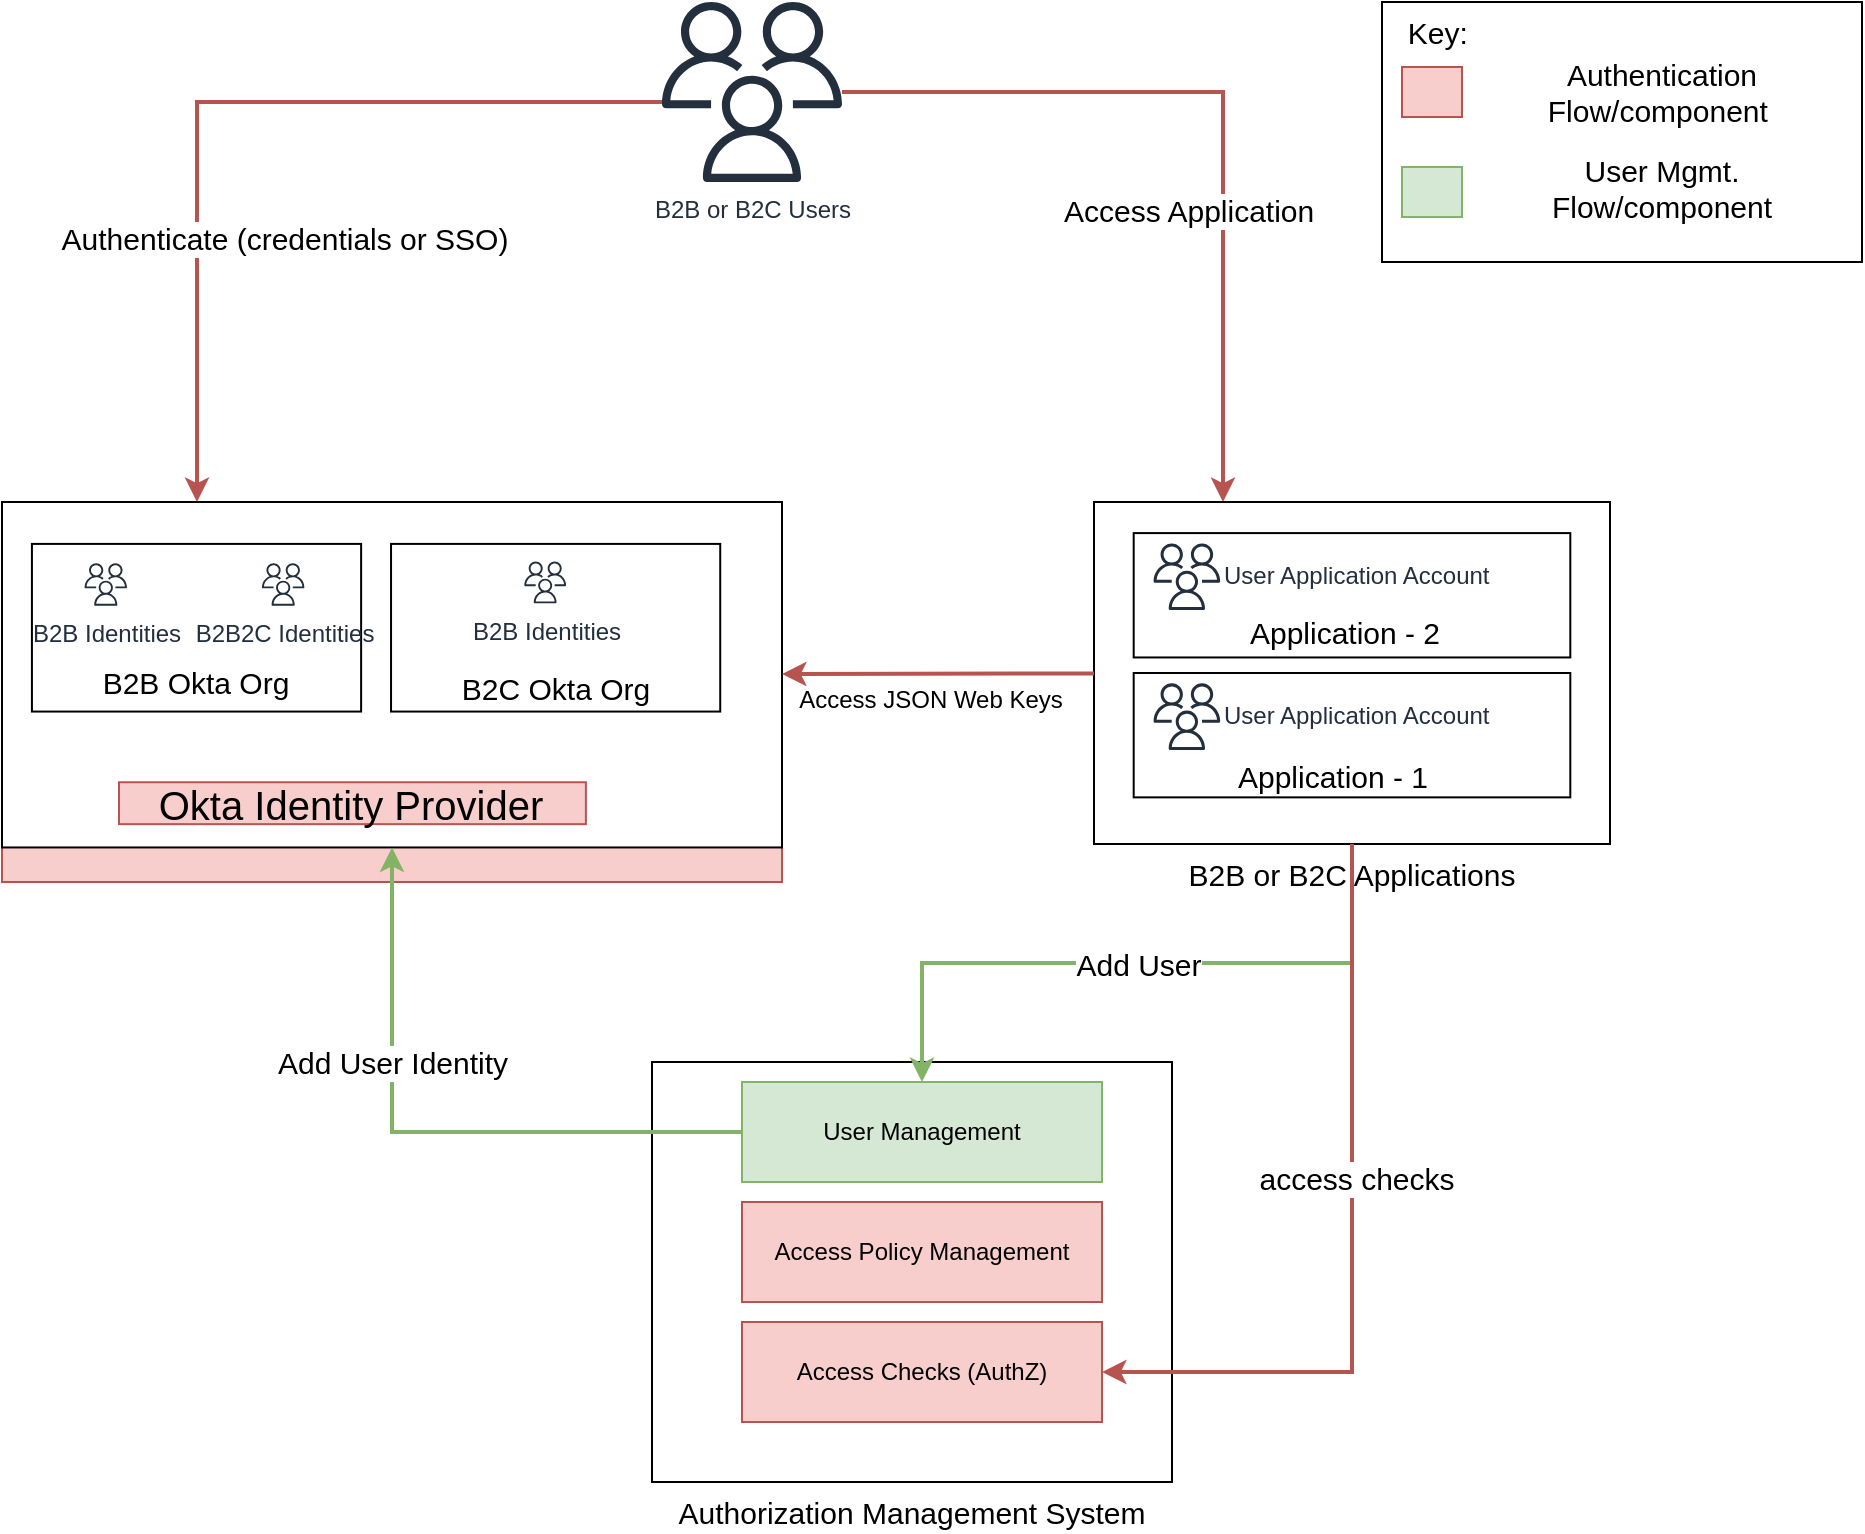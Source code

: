 <mxfile version="17.2.4" type="github">
  <diagram id="BS_AunBwUl3tJXPD3Mcs" name="Page-1">
    <mxGraphModel dx="2272" dy="737" grid="1" gridSize="10" guides="1" tooltips="1" connect="1" arrows="1" fold="1" page="1" pageScale="1" pageWidth="850" pageHeight="1100" math="0" shadow="0">
      <root>
        <mxCell id="0" />
        <mxCell id="1" parent="0" />
        <mxCell id="wGYtfCgb7JHefzf2lczv-38" value="&amp;nbsp;Access Application" style="edgeStyle=orthogonalEdgeStyle;rounded=0;orthogonalLoop=1;jettySize=auto;html=1;fontSize=15;entryX=0.25;entryY=0;entryDx=0;entryDy=0;fillColor=#f8cecc;strokeColor=#b85450;strokeWidth=2;" parent="1" source="wGYtfCgb7JHefzf2lczv-24" target="wGYtfCgb7JHefzf2lczv-43" edge="1">
          <mxGeometry x="0.254" y="-20" relative="1" as="geometry">
            <mxPoint x="30" y="140" as="targetPoint" />
            <mxPoint y="1" as="offset" />
          </mxGeometry>
        </mxCell>
        <mxCell id="wGYtfCgb7JHefzf2lczv-24" value="B2B or B2C Users" style="sketch=0;outlineConnect=0;fontColor=#232F3E;gradientColor=none;fillColor=#232F3D;strokeColor=none;dashed=0;verticalLabelPosition=bottom;verticalAlign=top;align=center;html=1;fontSize=12;fontStyle=0;aspect=fixed;pointerEvents=1;shape=mxgraph.aws4.users;" parent="1" vertex="1">
          <mxGeometry x="80" y="20" width="90" height="90" as="geometry" />
        </mxCell>
        <mxCell id="wGYtfCgb7JHefzf2lczv-55" value="" style="group;fillColor=#f8cecc;strokeColor=#b85450;" parent="1" vertex="1" connectable="0">
          <mxGeometry x="-250" y="270" width="390" height="190" as="geometry" />
        </mxCell>
        <mxCell id="wGYtfCgb7JHefzf2lczv-9" value="" style="rounded=0;whiteSpace=wrap;html=1;" parent="wGYtfCgb7JHefzf2lczv-55" vertex="1">
          <mxGeometry width="390" height="172.727" as="geometry" />
        </mxCell>
        <mxCell id="wGYtfCgb7JHefzf2lczv-45" value="" style="group" parent="wGYtfCgb7JHefzf2lczv-55" vertex="1" connectable="0">
          <mxGeometry x="14.963" y="20.956" width="164.596" height="83.824" as="geometry" />
        </mxCell>
        <mxCell id="wGYtfCgb7JHefzf2lczv-13" value="" style="rounded=0;whiteSpace=wrap;html=1;fontSize=32;labelPosition=center;verticalLabelPosition=bottom;align=center;verticalAlign=top;" parent="wGYtfCgb7JHefzf2lczv-45" vertex="1">
          <mxGeometry width="164.596" height="83.824" as="geometry" />
        </mxCell>
        <mxCell id="wGYtfCgb7JHefzf2lczv-19" value="" style="group" parent="wGYtfCgb7JHefzf2lczv-45" vertex="1" connectable="0">
          <mxGeometry x="13.168" y="5.294" width="138.261" height="75" as="geometry" />
        </mxCell>
        <mxCell id="wGYtfCgb7JHefzf2lczv-44" value="" style="group" parent="wGYtfCgb7JHefzf2lczv-19" vertex="1" connectable="0">
          <mxGeometry width="138.261" height="75" as="geometry" />
        </mxCell>
        <mxCell id="wGYtfCgb7JHefzf2lczv-1" value="B2B Identities" style="sketch=0;outlineConnect=0;fontColor=#232F3E;gradientColor=none;fillColor=#232F3D;strokeColor=none;dashed=0;verticalLabelPosition=bottom;verticalAlign=top;align=center;html=1;fontSize=12;fontStyle=0;aspect=fixed;pointerEvents=1;shape=mxgraph.aws4.users;" parent="wGYtfCgb7JHefzf2lczv-44" vertex="1">
          <mxGeometry x="13.168" y="4.412" width="21.176" height="21.176" as="geometry" />
        </mxCell>
        <mxCell id="wGYtfCgb7JHefzf2lczv-2" value="B2B2C Identities" style="sketch=0;outlineConnect=0;fontColor=#232F3E;gradientColor=none;fillColor=#232F3D;strokeColor=none;dashed=0;verticalLabelPosition=bottom;verticalAlign=top;align=center;html=1;fontSize=12;fontStyle=0;aspect=fixed;pointerEvents=1;shape=mxgraph.aws4.users;" parent="wGYtfCgb7JHefzf2lczv-44" vertex="1">
          <mxGeometry x="101.866" y="4.412" width="21.176" height="21.176" as="geometry" />
        </mxCell>
        <mxCell id="wGYtfCgb7JHefzf2lczv-18" value="&lt;font style=&quot;font-size: 15px;&quot;&gt;B2B Okta Org&lt;/font&gt;" style="text;html=1;strokeColor=none;fillColor=none;align=center;verticalAlign=middle;whiteSpace=wrap;rounded=0;fontSize=15;" parent="wGYtfCgb7JHefzf2lczv-44" vertex="1">
          <mxGeometry x="13.168" y="57.353" width="111.925" height="13.235" as="geometry" />
        </mxCell>
        <mxCell id="wGYtfCgb7JHefzf2lczv-8" value="" style="shape=image;html=1;verticalAlign=top;verticalLabelPosition=bottom;labelBackgroundColor=#ffffff;imageAspect=0;aspect=fixed;image=https://cdn1.iconfinder.com/data/icons/unicons-line-vol-5/24/okta-128.png" parent="wGYtfCgb7JHefzf2lczv-55" vertex="1">
          <mxGeometry x="7.48" y="124.338" width="52.529" height="52.529" as="geometry" />
        </mxCell>
        <mxCell id="wGYtfCgb7JHefzf2lczv-10" value="Okta Identity Provider" style="text;html=1;strokeColor=#b85450;fillColor=#f8cecc;align=center;verticalAlign=middle;whiteSpace=wrap;rounded=0;fontSize=20;" parent="wGYtfCgb7JHefzf2lczv-55" vertex="1">
          <mxGeometry x="58.5" y="140.125" width="233.444" height="20.952" as="geometry" />
        </mxCell>
        <mxCell id="wGYtfCgb7JHefzf2lczv-46" value="" style="group" parent="wGYtfCgb7JHefzf2lczv-55" vertex="1" connectable="0">
          <mxGeometry x="194.522" y="20.956" width="164.596" height="83.824" as="geometry" />
        </mxCell>
        <mxCell id="wGYtfCgb7JHefzf2lczv-54" value="" style="group" parent="wGYtfCgb7JHefzf2lczv-46" vertex="1" connectable="0">
          <mxGeometry width="164.596" height="83.824" as="geometry" />
        </mxCell>
        <mxCell id="wGYtfCgb7JHefzf2lczv-47" value="" style="rounded=0;whiteSpace=wrap;html=1;fontSize=32;labelPosition=center;verticalLabelPosition=bottom;align=center;verticalAlign=top;" parent="wGYtfCgb7JHefzf2lczv-54" vertex="1">
          <mxGeometry width="164.596" height="83.824" as="geometry" />
        </mxCell>
        <mxCell id="wGYtfCgb7JHefzf2lczv-53" value="" style="group" parent="wGYtfCgb7JHefzf2lczv-54" vertex="1" connectable="0">
          <mxGeometry x="26.335" y="8.822" width="111.925" height="66.18" as="geometry" />
        </mxCell>
        <mxCell id="wGYtfCgb7JHefzf2lczv-50" value="B2B Identities" style="sketch=0;outlineConnect=0;fontColor=#232F3E;gradientColor=none;fillColor=#232F3D;strokeColor=none;dashed=0;verticalLabelPosition=bottom;verticalAlign=top;align=center;html=1;fontSize=12;fontStyle=0;aspect=fixed;pointerEvents=1;shape=mxgraph.aws4.users;" parent="wGYtfCgb7JHefzf2lczv-53" vertex="1">
          <mxGeometry x="40.289" width="20.883" height="20.883" as="geometry" />
        </mxCell>
        <mxCell id="wGYtfCgb7JHefzf2lczv-52" value="&lt;font style=&quot;font-size: 15px&quot;&gt;B2C Okta Org&lt;/font&gt;" style="text;html=1;strokeColor=none;fillColor=none;align=center;verticalAlign=middle;whiteSpace=wrap;rounded=0;fontSize=25;" parent="wGYtfCgb7JHefzf2lczv-53" vertex="1">
          <mxGeometry y="52.944" width="111.925" height="13.235" as="geometry" />
        </mxCell>
        <mxCell id="wGYtfCgb7JHefzf2lczv-28" value="Authenticate (credentials or SSO)" style="rounded=0;orthogonalLoop=1;jettySize=auto;html=1;entryX=0.25;entryY=0;entryDx=0;entryDy=0;fontSize=15;edgeStyle=orthogonalEdgeStyle;fillColor=#f8cecc;strokeColor=#b85450;strokeWidth=2;" parent="1" source="wGYtfCgb7JHefzf2lczv-24" target="wGYtfCgb7JHefzf2lczv-9" edge="1">
          <mxGeometry x="0.382" y="43" relative="1" as="geometry">
            <mxPoint x="495" y="290" as="targetPoint" />
            <Array as="points">
              <mxPoint x="-152" y="70" />
            </Array>
            <mxPoint y="1" as="offset" />
          </mxGeometry>
        </mxCell>
        <mxCell id="wGYtfCgb7JHefzf2lczv-56" value="" style="group" parent="1" vertex="1" connectable="0">
          <mxGeometry x="296" y="270" width="258" height="171" as="geometry" />
        </mxCell>
        <mxCell id="wGYtfCgb7JHefzf2lczv-63" value="" style="group" parent="wGYtfCgb7JHefzf2lczv-56" vertex="1" connectable="0">
          <mxGeometry width="258" height="171" as="geometry" />
        </mxCell>
        <mxCell id="wGYtfCgb7JHefzf2lczv-43" value="B2B or B2C Applications" style="rounded=0;whiteSpace=wrap;html=1;fontSize=15;labelPosition=center;verticalLabelPosition=bottom;align=center;verticalAlign=top;" parent="wGYtfCgb7JHefzf2lczv-63" vertex="1">
          <mxGeometry width="258" height="171" as="geometry" />
        </mxCell>
        <mxCell id="wGYtfCgb7JHefzf2lczv-34" value="" style="group" parent="wGYtfCgb7JHefzf2lczv-63" vertex="1" connectable="0">
          <mxGeometry x="19.846" y="85.5" width="218.308" height="62.182" as="geometry" />
        </mxCell>
        <mxCell id="wGYtfCgb7JHefzf2lczv-35" value="" style="rounded=0;whiteSpace=wrap;html=1;fontSize=15;" parent="wGYtfCgb7JHefzf2lczv-34" vertex="1">
          <mxGeometry width="218.308" height="62.182" as="geometry" />
        </mxCell>
        <mxCell id="wGYtfCgb7JHefzf2lczv-36" value="Application - 1" style="text;html=1;strokeColor=none;fillColor=none;align=center;verticalAlign=middle;whiteSpace=wrap;rounded=0;fontSize=15;" parent="wGYtfCgb7JHefzf2lczv-34" vertex="1">
          <mxGeometry x="37.187" y="45.818" width="124.747" height="10.364" as="geometry" />
        </mxCell>
        <mxCell id="wGYtfCgb7JHefzf2lczv-37" value="User Application Account" style="sketch=0;outlineConnect=0;fontColor=#232F3E;gradientColor=none;fillColor=#232F3D;strokeColor=none;dashed=0;verticalLabelPosition=middle;verticalAlign=middle;align=left;html=1;fontSize=12;fontStyle=0;aspect=fixed;pointerEvents=1;shape=mxgraph.aws4.users;labelPosition=right;" parent="wGYtfCgb7JHefzf2lczv-34" vertex="1">
          <mxGeometry x="9.923" y="5.184" width="33.314" height="33.314" as="geometry" />
        </mxCell>
        <mxCell id="wGYtfCgb7JHefzf2lczv-39" value="" style="group" parent="wGYtfCgb7JHefzf2lczv-63" vertex="1" connectable="0">
          <mxGeometry x="19.846" y="15.545" width="218.308" height="62.182" as="geometry" />
        </mxCell>
        <mxCell id="wGYtfCgb7JHefzf2lczv-40" value="" style="rounded=0;whiteSpace=wrap;html=1;fontSize=15;" parent="wGYtfCgb7JHefzf2lczv-39" vertex="1">
          <mxGeometry width="218.308" height="62.182" as="geometry" />
        </mxCell>
        <mxCell id="wGYtfCgb7JHefzf2lczv-41" value="Application - 2" style="text;html=1;strokeColor=none;fillColor=none;align=center;verticalAlign=middle;whiteSpace=wrap;rounded=0;fontSize=15;" parent="wGYtfCgb7JHefzf2lczv-39" vertex="1">
          <mxGeometry x="43.237" y="44.498" width="124.747" height="10.364" as="geometry" />
        </mxCell>
        <mxCell id="wGYtfCgb7JHefzf2lczv-42" value="User Application Account" style="sketch=0;outlineConnect=0;fontColor=#232F3E;gradientColor=none;fillColor=#232F3D;strokeColor=none;dashed=0;verticalLabelPosition=middle;verticalAlign=middle;align=left;html=1;fontSize=12;fontStyle=0;aspect=fixed;pointerEvents=1;shape=mxgraph.aws4.users;labelPosition=right;" parent="wGYtfCgb7JHefzf2lczv-39" vertex="1">
          <mxGeometry x="9.923" y="5.184" width="33.314" height="33.314" as="geometry" />
        </mxCell>
        <mxCell id="wGYtfCgb7JHefzf2lczv-57" style="edgeStyle=none;rounded=0;orthogonalLoop=1;jettySize=auto;html=1;fontSize=20;fillColor=#f8cecc;strokeColor=#b85450;strokeWidth=2;" parent="1" source="wGYtfCgb7JHefzf2lczv-43" target="wGYtfCgb7JHefzf2lczv-9" edge="1">
          <mxGeometry relative="1" as="geometry" />
        </mxCell>
        <mxCell id="wGYtfCgb7JHefzf2lczv-58" value="Access JSON Web Keys" style="edgeLabel;html=1;align=center;verticalAlign=middle;resizable=0;points=[];fontSize=12;" parent="wGYtfCgb7JHefzf2lczv-57" vertex="1" connectable="0">
          <mxGeometry x="-0.099" y="-4" relative="1" as="geometry">
            <mxPoint x="-12" y="17" as="offset" />
          </mxGeometry>
        </mxCell>
        <mxCell id="wGYtfCgb7JHefzf2lczv-59" value="Authorization Management System " style="rounded=0;whiteSpace=wrap;html=1;fontSize=15;labelPosition=center;verticalLabelPosition=bottom;align=center;verticalAlign=top;" parent="1" vertex="1">
          <mxGeometry x="75" y="550" width="260" height="210" as="geometry" />
        </mxCell>
        <mxCell id="wGYtfCgb7JHefzf2lczv-65" value="Add User" style="edgeStyle=orthogonalEdgeStyle;rounded=0;orthogonalLoop=1;jettySize=auto;html=1;fontSize=15;fillColor=#d5e8d4;strokeColor=#82b366;strokeWidth=2;" parent="1" source="wGYtfCgb7JHefzf2lczv-43" target="wGYtfCgb7JHefzf2lczv-60" edge="1">
          <mxGeometry relative="1" as="geometry" />
        </mxCell>
        <mxCell id="wGYtfCgb7JHefzf2lczv-66" style="edgeStyle=orthogonalEdgeStyle;rounded=0;orthogonalLoop=1;jettySize=auto;html=1;entryX=1;entryY=0.5;entryDx=0;entryDy=0;fontSize=15;fillColor=#f8cecc;strokeColor=#b85450;strokeWidth=2;" parent="1" source="wGYtfCgb7JHefzf2lczv-43" target="wGYtfCgb7JHefzf2lczv-62" edge="1">
          <mxGeometry relative="1" as="geometry" />
        </mxCell>
        <mxCell id="wGYtfCgb7JHefzf2lczv-67" value="access checks" style="edgeLabel;html=1;align=center;verticalAlign=middle;resizable=0;points=[];fontSize=15;" parent="wGYtfCgb7JHefzf2lczv-66" vertex="1" connectable="0">
          <mxGeometry x="-0.142" y="2" relative="1" as="geometry">
            <mxPoint as="offset" />
          </mxGeometry>
        </mxCell>
        <mxCell id="wGYtfCgb7JHefzf2lczv-68" style="edgeStyle=orthogonalEdgeStyle;rounded=0;orthogonalLoop=1;jettySize=auto;html=1;exitX=0;exitY=0.5;exitDx=0;exitDy=0;entryX=0.5;entryY=1;entryDx=0;entryDy=0;fontSize=15;fillColor=#d5e8d4;strokeColor=#82b366;strokeWidth=2;" parent="1" source="wGYtfCgb7JHefzf2lczv-60" target="wGYtfCgb7JHefzf2lczv-9" edge="1">
          <mxGeometry relative="1" as="geometry" />
        </mxCell>
        <mxCell id="wGYtfCgb7JHefzf2lczv-69" value="Add User Identity" style="edgeLabel;html=1;align=center;verticalAlign=middle;resizable=0;points=[];fontSize=15;" parent="wGYtfCgb7JHefzf2lczv-68" vertex="1" connectable="0">
          <mxGeometry x="0.14" y="-1" relative="1" as="geometry">
            <mxPoint x="-1" y="-29" as="offset" />
          </mxGeometry>
        </mxCell>
        <mxCell id="wGYtfCgb7JHefzf2lczv-60" value="User Management" style="rounded=0;whiteSpace=wrap;html=1;fontSize=12;fillColor=#d5e8d4;strokeColor=#82b366;" parent="1" vertex="1">
          <mxGeometry x="120" y="560" width="180" height="50" as="geometry" />
        </mxCell>
        <mxCell id="wGYtfCgb7JHefzf2lczv-61" value="Access Policy Management" style="rounded=0;whiteSpace=wrap;html=1;fontSize=12;fillColor=#f8cecc;strokeColor=#b85450;" parent="1" vertex="1">
          <mxGeometry x="120" y="620" width="180" height="50" as="geometry" />
        </mxCell>
        <mxCell id="wGYtfCgb7JHefzf2lczv-62" value="Access Checks (AuthZ)" style="rounded=0;whiteSpace=wrap;html=1;fontSize=12;fillColor=#f8cecc;strokeColor=#b85450;" parent="1" vertex="1">
          <mxGeometry x="120" y="680" width="180" height="50" as="geometry" />
        </mxCell>
        <mxCell id="tJAUmdHgURcMuOd_s7cF-1" value="" style="rounded=0;whiteSpace=wrap;html=1;fontSize=15;" vertex="1" parent="1">
          <mxGeometry x="440" y="20" width="240" height="130" as="geometry" />
        </mxCell>
        <mxCell id="tJAUmdHgURcMuOd_s7cF-2" value="Key:&amp;nbsp;" style="text;html=1;strokeColor=none;fillColor=none;align=center;verticalAlign=middle;whiteSpace=wrap;rounded=0;fontSize=15;" vertex="1" parent="1">
          <mxGeometry x="440" y="20" width="60" height="30" as="geometry" />
        </mxCell>
        <mxCell id="tJAUmdHgURcMuOd_s7cF-3" value="" style="rounded=0;whiteSpace=wrap;html=1;fontSize=15;fillColor=#f8cecc;strokeColor=#b85450;" vertex="1" parent="1">
          <mxGeometry x="450" y="52.5" width="30" height="25" as="geometry" />
        </mxCell>
        <mxCell id="tJAUmdHgURcMuOd_s7cF-4" value="Authentication Flow/component&amp;nbsp;" style="text;html=1;strokeColor=none;fillColor=none;align=center;verticalAlign=middle;whiteSpace=wrap;rounded=0;fontSize=15;" vertex="1" parent="1">
          <mxGeometry x="500" y="50" width="160" height="30" as="geometry" />
        </mxCell>
        <mxCell id="tJAUmdHgURcMuOd_s7cF-5" value="" style="rounded=0;whiteSpace=wrap;html=1;fontSize=15;fillColor=#d5e8d4;strokeColor=#82b366;" vertex="1" parent="1">
          <mxGeometry x="450" y="102.5" width="30" height="25" as="geometry" />
        </mxCell>
        <mxCell id="tJAUmdHgURcMuOd_s7cF-6" value="User Mgmt. Flow/component" style="text;html=1;strokeColor=none;fillColor=none;align=center;verticalAlign=middle;whiteSpace=wrap;rounded=0;fontSize=15;" vertex="1" parent="1">
          <mxGeometry x="500" y="97.5" width="160" height="30" as="geometry" />
        </mxCell>
      </root>
    </mxGraphModel>
  </diagram>
</mxfile>
